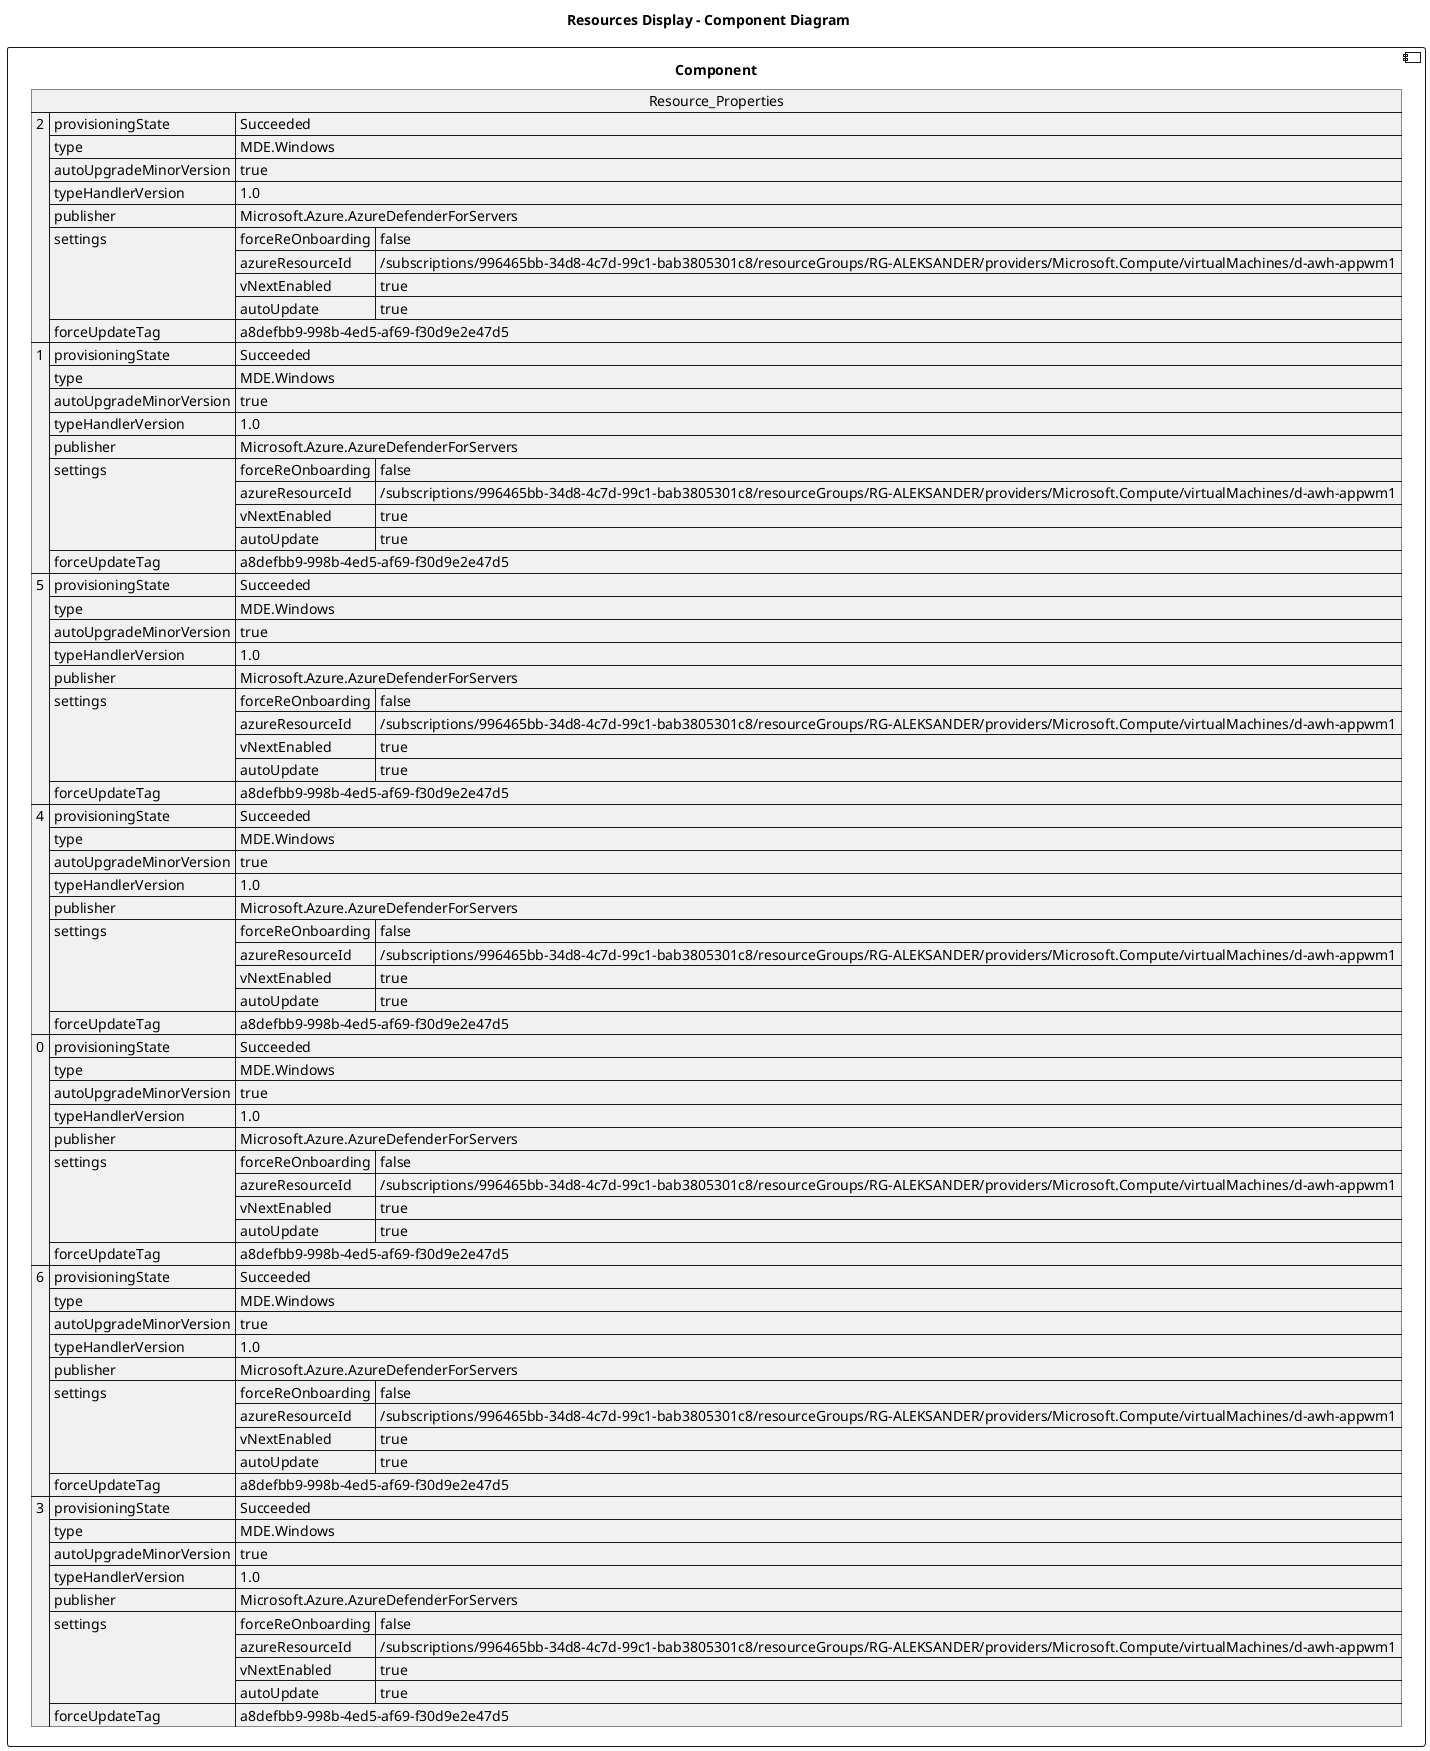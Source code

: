 @startuml

title Resources Display - Component Diagram

component Component {

json  Resource_Properties {
  "2": {
    "provisioningState": "Succeeded",
    "type": "MDE.Windows",
    "autoUpgradeMinorVersion": true,
    "typeHandlerVersion": "1.0",
    "publisher": "Microsoft.Azure.AzureDefenderForServers",
    "settings": {
      "forceReOnboarding": false,
      "azureResourceId": "/subscriptions/996465bb-34d8-4c7d-99c1-bab3805301c8/resourceGroups/RG-ALEKSANDER/providers/Microsoft.Compute/virtualMachines/d-awh-appwm1",
      "vNextEnabled": true,
      "autoUpdate": true
    },
    "forceUpdateTag": "a8defbb9-998b-4ed5-af69-f30d9e2e47d5"
  },
  "1": {
    "provisioningState": "Succeeded",
    "type": "MDE.Windows",
    "autoUpgradeMinorVersion": true,
    "typeHandlerVersion": "1.0",
    "publisher": "Microsoft.Azure.AzureDefenderForServers",
    "settings": {
      "forceReOnboarding": false,
      "azureResourceId": "/subscriptions/996465bb-34d8-4c7d-99c1-bab3805301c8/resourceGroups/RG-ALEKSANDER/providers/Microsoft.Compute/virtualMachines/d-awh-appwm1",
      "vNextEnabled": true,
      "autoUpdate": true
    },
    "forceUpdateTag": "a8defbb9-998b-4ed5-af69-f30d9e2e47d5"
  },
  "5": {
    "provisioningState": "Succeeded",
    "type": "MDE.Windows",
    "autoUpgradeMinorVersion": true,
    "typeHandlerVersion": "1.0",
    "publisher": "Microsoft.Azure.AzureDefenderForServers",
    "settings": {
      "forceReOnboarding": false,
      "azureResourceId": "/subscriptions/996465bb-34d8-4c7d-99c1-bab3805301c8/resourceGroups/RG-ALEKSANDER/providers/Microsoft.Compute/virtualMachines/d-awh-appwm1",
      "vNextEnabled": true,
      "autoUpdate": true
    },
    "forceUpdateTag": "a8defbb9-998b-4ed5-af69-f30d9e2e47d5"
  },
  "4": {
    "provisioningState": "Succeeded",
    "type": "MDE.Windows",
    "autoUpgradeMinorVersion": true,
    "typeHandlerVersion": "1.0",
    "publisher": "Microsoft.Azure.AzureDefenderForServers",
    "settings": {
      "forceReOnboarding": false,
      "azureResourceId": "/subscriptions/996465bb-34d8-4c7d-99c1-bab3805301c8/resourceGroups/RG-ALEKSANDER/providers/Microsoft.Compute/virtualMachines/d-awh-appwm1",
      "vNextEnabled": true,
      "autoUpdate": true
    },
    "forceUpdateTag": "a8defbb9-998b-4ed5-af69-f30d9e2e47d5"
  },
  "0": {
    "provisioningState": "Succeeded",
    "type": "MDE.Windows",
    "autoUpgradeMinorVersion": true,
    "typeHandlerVersion": "1.0",
    "publisher": "Microsoft.Azure.AzureDefenderForServers",
    "settings": {
      "forceReOnboarding": false,
      "azureResourceId": "/subscriptions/996465bb-34d8-4c7d-99c1-bab3805301c8/resourceGroups/RG-ALEKSANDER/providers/Microsoft.Compute/virtualMachines/d-awh-appwm1",
      "vNextEnabled": true,
      "autoUpdate": true
    },
    "forceUpdateTag": "a8defbb9-998b-4ed5-af69-f30d9e2e47d5"
  },
  "6": {
    "provisioningState": "Succeeded",
    "type": "MDE.Windows",
    "autoUpgradeMinorVersion": true,
    "typeHandlerVersion": "1.0",
    "publisher": "Microsoft.Azure.AzureDefenderForServers",
    "settings": {
      "forceReOnboarding": false,
      "azureResourceId": "/subscriptions/996465bb-34d8-4c7d-99c1-bab3805301c8/resourceGroups/RG-ALEKSANDER/providers/Microsoft.Compute/virtualMachines/d-awh-appwm1",
      "vNextEnabled": true,
      "autoUpdate": true
    },
    "forceUpdateTag": "a8defbb9-998b-4ed5-af69-f30d9e2e47d5"
  },
  "3": {
    "provisioningState": "Succeeded",
    "type": "MDE.Windows",
    "autoUpgradeMinorVersion": true,
    "typeHandlerVersion": "1.0",
    "publisher": "Microsoft.Azure.AzureDefenderForServers",
    "settings": {
      "forceReOnboarding": false,
      "azureResourceId": "/subscriptions/996465bb-34d8-4c7d-99c1-bab3805301c8/resourceGroups/RG-ALEKSANDER/providers/Microsoft.Compute/virtualMachines/d-awh-appwm1",
      "vNextEnabled": true,
      "autoUpdate": true
    },
    "forceUpdateTag": "a8defbb9-998b-4ed5-af69-f30d9e2e47d5"
  }
}
}
@enduml
